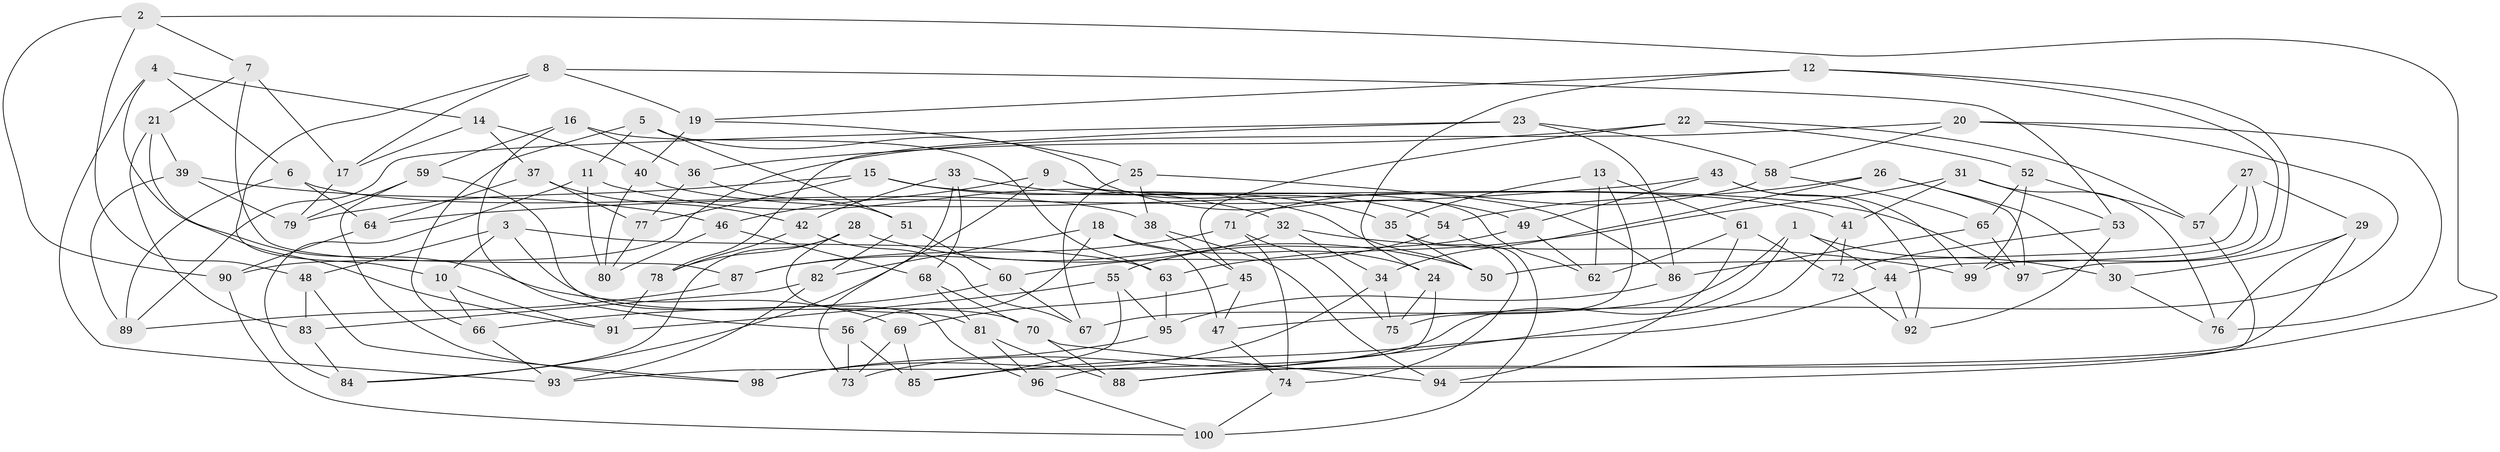 // coarse degree distribution, {4: 0.6333333333333333, 3: 0.05, 7: 0.06666666666666667, 5: 0.1, 6: 0.1, 8: 0.016666666666666666, 9: 0.016666666666666666, 12: 0.016666666666666666}
// Generated by graph-tools (version 1.1) at 2025/03/03/04/25 22:03:44]
// undirected, 100 vertices, 200 edges
graph export_dot {
graph [start="1"]
  node [color=gray90,style=filled];
  1;
  2;
  3;
  4;
  5;
  6;
  7;
  8;
  9;
  10;
  11;
  12;
  13;
  14;
  15;
  16;
  17;
  18;
  19;
  20;
  21;
  22;
  23;
  24;
  25;
  26;
  27;
  28;
  29;
  30;
  31;
  32;
  33;
  34;
  35;
  36;
  37;
  38;
  39;
  40;
  41;
  42;
  43;
  44;
  45;
  46;
  47;
  48;
  49;
  50;
  51;
  52;
  53;
  54;
  55;
  56;
  57;
  58;
  59;
  60;
  61;
  62;
  63;
  64;
  65;
  66;
  67;
  68;
  69;
  70;
  71;
  72;
  73;
  74;
  75;
  76;
  77;
  78;
  79;
  80;
  81;
  82;
  83;
  84;
  85;
  86;
  87;
  88;
  89;
  90;
  91;
  92;
  93;
  94;
  95;
  96;
  97;
  98;
  99;
  100;
  1 -- 73;
  1 -- 44;
  1 -- 30;
  1 -- 67;
  2 -- 88;
  2 -- 48;
  2 -- 7;
  2 -- 90;
  3 -- 48;
  3 -- 10;
  3 -- 63;
  3 -- 70;
  4 -- 14;
  4 -- 6;
  4 -- 93;
  4 -- 91;
  5 -- 66;
  5 -- 51;
  5 -- 49;
  5 -- 11;
  6 -- 89;
  6 -- 64;
  6 -- 38;
  7 -- 21;
  7 -- 17;
  7 -- 87;
  8 -- 10;
  8 -- 19;
  8 -- 53;
  8 -- 17;
  9 -- 84;
  9 -- 54;
  9 -- 62;
  9 -- 46;
  10 -- 66;
  10 -- 91;
  11 -- 32;
  11 -- 80;
  11 -- 84;
  12 -- 19;
  12 -- 24;
  12 -- 97;
  12 -- 99;
  13 -- 75;
  13 -- 62;
  13 -- 61;
  13 -- 35;
  14 -- 17;
  14 -- 40;
  14 -- 37;
  15 -- 97;
  15 -- 79;
  15 -- 77;
  15 -- 50;
  16 -- 59;
  16 -- 63;
  16 -- 36;
  16 -- 56;
  17 -- 79;
  18 -- 82;
  18 -- 47;
  18 -- 56;
  18 -- 24;
  19 -- 40;
  19 -- 25;
  20 -- 47;
  20 -- 58;
  20 -- 76;
  20 -- 90;
  21 -- 39;
  21 -- 83;
  21 -- 69;
  22 -- 36;
  22 -- 45;
  22 -- 57;
  22 -- 52;
  23 -- 58;
  23 -- 78;
  23 -- 86;
  23 -- 89;
  24 -- 96;
  24 -- 75;
  25 -- 38;
  25 -- 67;
  25 -- 86;
  26 -- 34;
  26 -- 54;
  26 -- 97;
  26 -- 30;
  27 -- 29;
  27 -- 57;
  27 -- 50;
  27 -- 44;
  28 -- 78;
  28 -- 84;
  28 -- 81;
  28 -- 50;
  29 -- 93;
  29 -- 76;
  29 -- 30;
  30 -- 76;
  31 -- 76;
  31 -- 41;
  31 -- 63;
  31 -- 53;
  32 -- 34;
  32 -- 99;
  32 -- 87;
  33 -- 42;
  33 -- 35;
  33 -- 68;
  33 -- 73;
  34 -- 75;
  34 -- 98;
  35 -- 74;
  35 -- 50;
  36 -- 51;
  36 -- 77;
  37 -- 42;
  37 -- 77;
  37 -- 64;
  38 -- 94;
  38 -- 45;
  39 -- 79;
  39 -- 46;
  39 -- 89;
  40 -- 80;
  40 -- 41;
  41 -- 88;
  41 -- 72;
  42 -- 67;
  42 -- 78;
  43 -- 99;
  43 -- 92;
  43 -- 49;
  43 -- 64;
  44 -- 92;
  44 -- 85;
  45 -- 47;
  45 -- 69;
  46 -- 68;
  46 -- 80;
  47 -- 74;
  48 -- 83;
  48 -- 98;
  49 -- 62;
  49 -- 55;
  51 -- 82;
  51 -- 60;
  52 -- 57;
  52 -- 99;
  52 -- 65;
  53 -- 92;
  53 -- 72;
  54 -- 60;
  54 -- 100;
  55 -- 91;
  55 -- 85;
  55 -- 95;
  56 -- 85;
  56 -- 73;
  57 -- 94;
  58 -- 65;
  58 -- 71;
  59 -- 96;
  59 -- 79;
  59 -- 98;
  60 -- 67;
  60 -- 66;
  61 -- 62;
  61 -- 94;
  61 -- 72;
  63 -- 95;
  64 -- 90;
  65 -- 97;
  65 -- 86;
  66 -- 93;
  68 -- 70;
  68 -- 81;
  69 -- 85;
  69 -- 73;
  70 -- 88;
  70 -- 94;
  71 -- 87;
  71 -- 75;
  71 -- 74;
  72 -- 92;
  74 -- 100;
  77 -- 80;
  78 -- 91;
  81 -- 96;
  81 -- 88;
  82 -- 83;
  82 -- 93;
  83 -- 84;
  86 -- 95;
  87 -- 89;
  90 -- 100;
  95 -- 98;
  96 -- 100;
}

